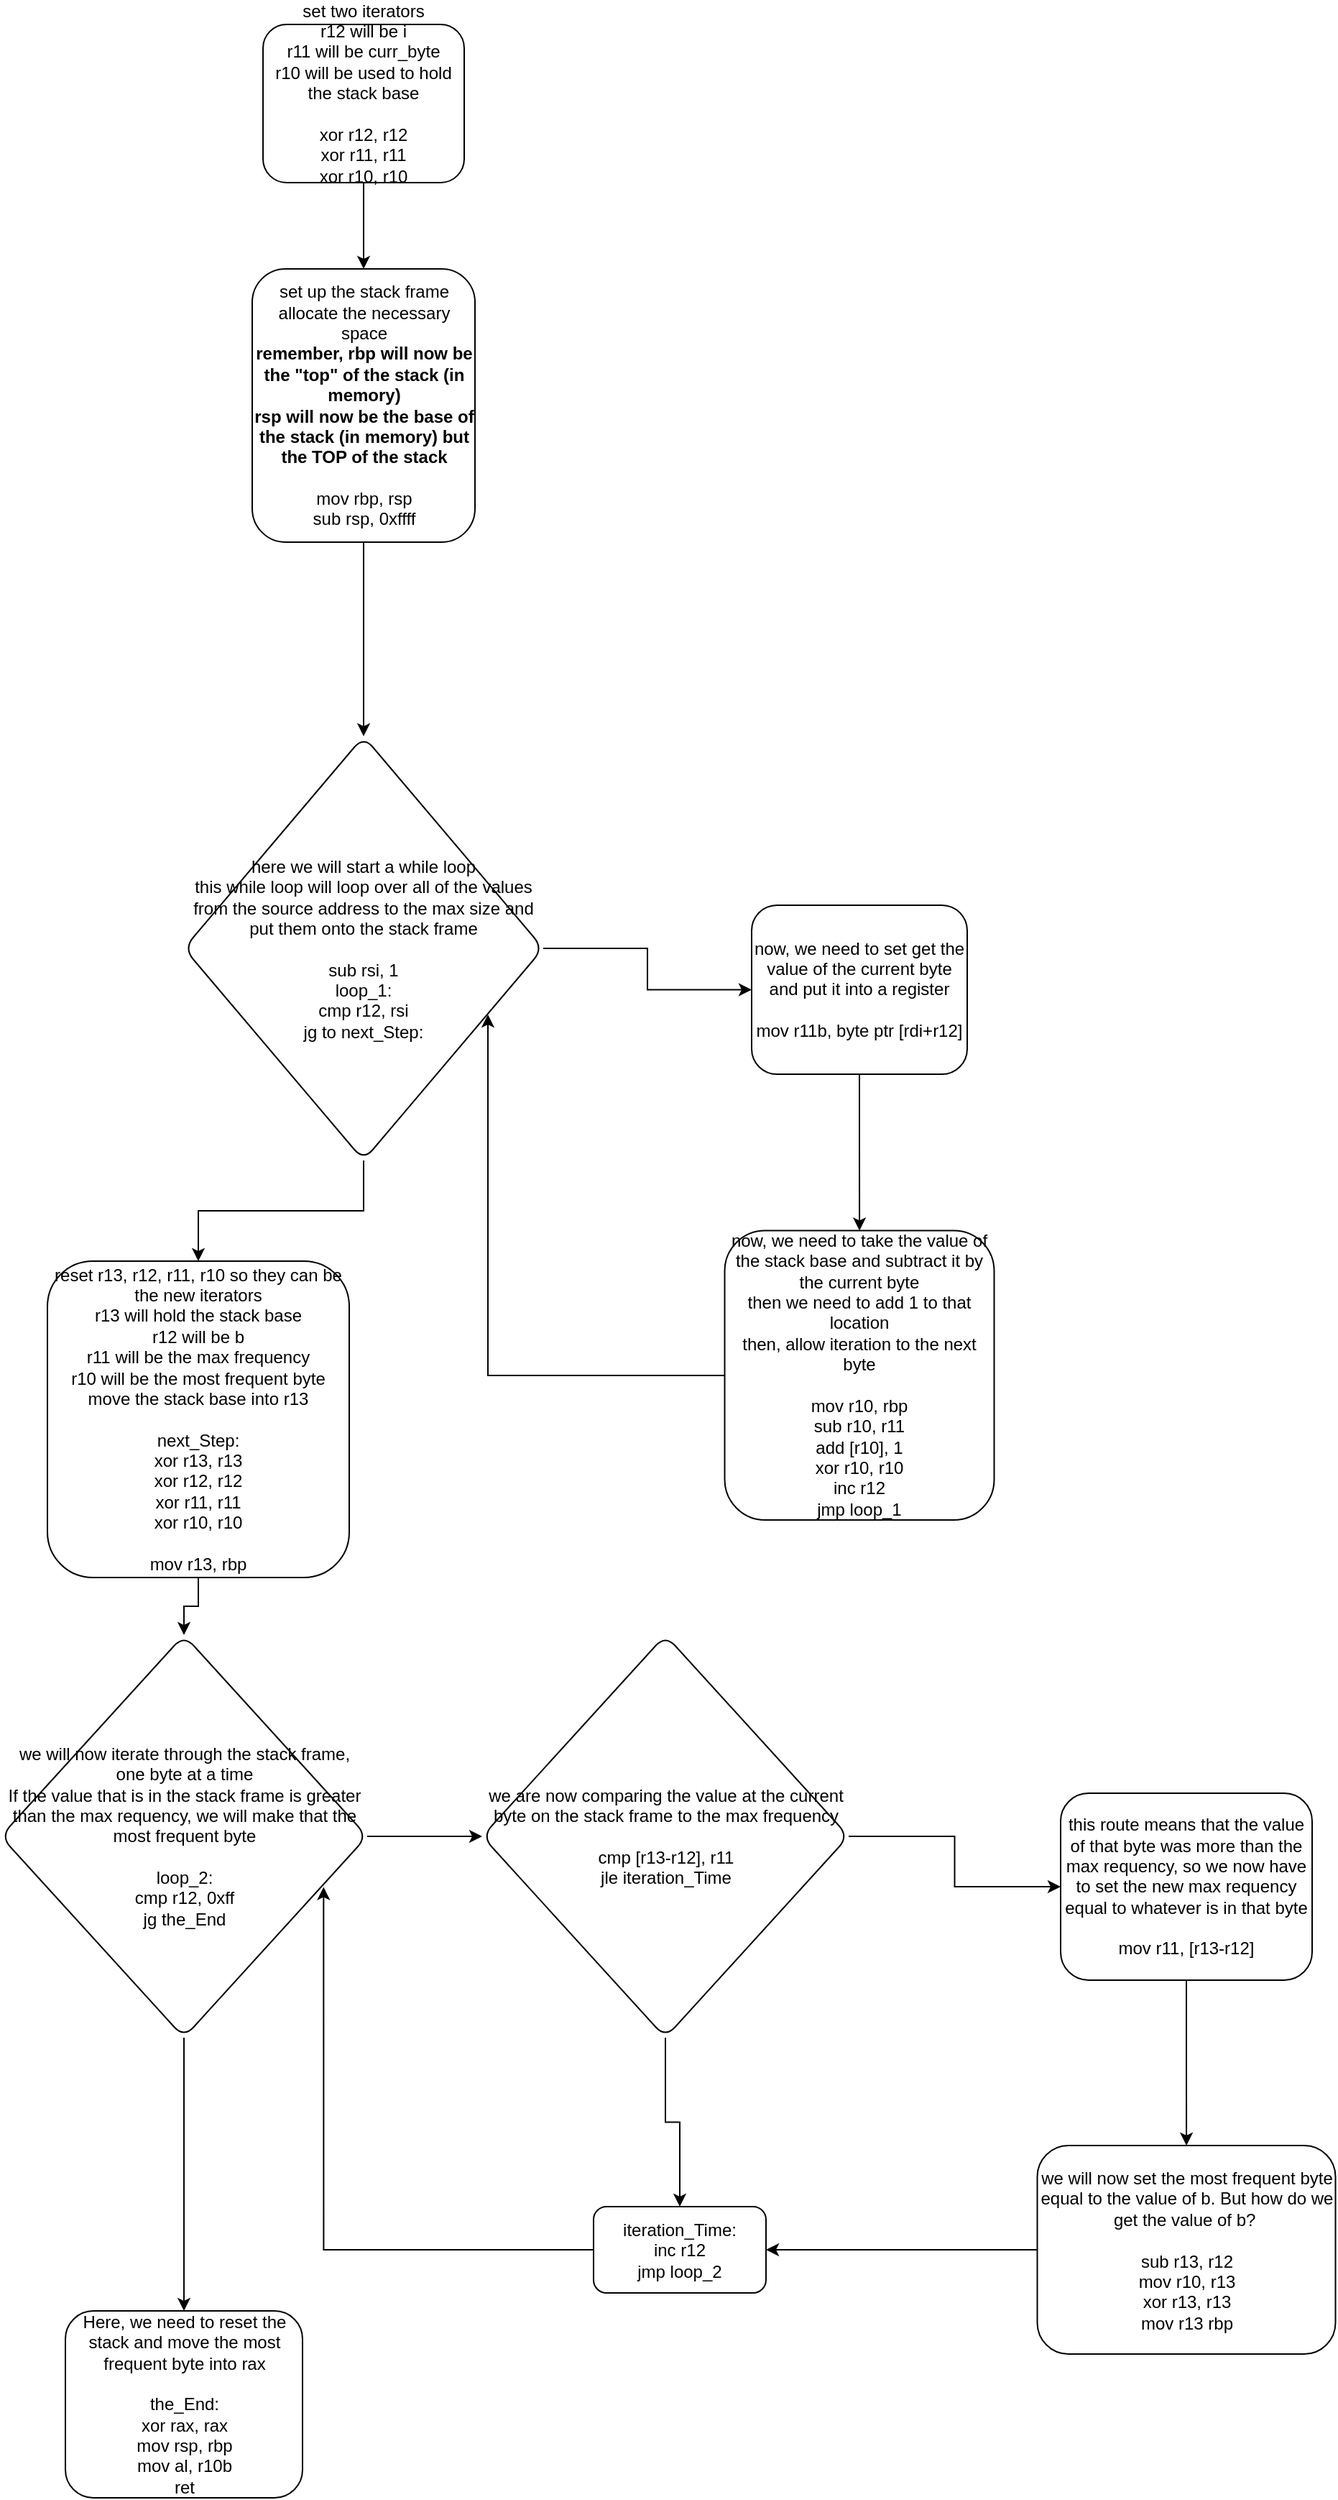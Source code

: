 <mxfile version="26.0.10">
  <diagram name="Page-1" id="QkVzNnFN1stSkrlY1I3k">
    <mxGraphModel dx="443" dy="521" grid="1" gridSize="10" guides="1" tooltips="1" connect="1" arrows="1" fold="1" page="1" pageScale="1" pageWidth="850" pageHeight="1100" math="0" shadow="0">
      <root>
        <mxCell id="0" />
        <mxCell id="1" parent="0" />
        <mxCell id="vSql_hrZCn5pN5BiE2Xt-2" value="" style="edgeStyle=orthogonalEdgeStyle;rounded=0;orthogonalLoop=1;jettySize=auto;html=1;" edge="1" parent="1" source="bKbmZp00sk1vcqRIi0Jt-1" target="vSql_hrZCn5pN5BiE2Xt-1">
          <mxGeometry relative="1" as="geometry" />
        </mxCell>
        <mxCell id="bKbmZp00sk1vcqRIi0Jt-1" value="set two iterators&lt;div&gt;r12 will be i&lt;/div&gt;&lt;div&gt;r11 will be curr_byte&lt;/div&gt;&lt;div&gt;r10 will be used to hold the stack base&lt;/div&gt;&lt;div&gt;&lt;br&gt;&lt;/div&gt;&lt;div&gt;xor r12, r12&lt;/div&gt;&lt;div&gt;xor r11, r11&lt;/div&gt;&lt;div&gt;xor r10, r10&lt;/div&gt;&lt;div&gt;&lt;br&gt;&lt;/div&gt;" style="rounded=1;whiteSpace=wrap;html=1;" parent="1" vertex="1">
          <mxGeometry x="320" y="20" width="140" height="110" as="geometry" />
        </mxCell>
        <mxCell id="vSql_hrZCn5pN5BiE2Xt-4" value="" style="edgeStyle=orthogonalEdgeStyle;rounded=0;orthogonalLoop=1;jettySize=auto;html=1;" edge="1" parent="1" source="vSql_hrZCn5pN5BiE2Xt-1" target="vSql_hrZCn5pN5BiE2Xt-3">
          <mxGeometry relative="1" as="geometry" />
        </mxCell>
        <mxCell id="vSql_hrZCn5pN5BiE2Xt-1" value="set up the stack frame&lt;div&gt;allocate the necessary space&lt;/div&gt;&lt;div&gt;&lt;b&gt;remember, rbp will now be the &quot;top&quot; of the stack (in memory)&lt;/b&gt;&lt;/div&gt;&lt;div&gt;&lt;b&gt;rsp will now be the base of the stack (in memory) but the TOP of the stack&lt;/b&gt;&lt;/div&gt;&lt;div&gt;&lt;br&gt;&lt;/div&gt;&lt;div&gt;mov rbp, rsp&lt;/div&gt;&lt;div&gt;sub rsp, 0xffff&lt;/div&gt;" style="whiteSpace=wrap;html=1;rounded=1;" vertex="1" parent="1">
          <mxGeometry x="312.5" y="190" width="155" height="190" as="geometry" />
        </mxCell>
        <mxCell id="vSql_hrZCn5pN5BiE2Xt-6" value="" style="edgeStyle=orthogonalEdgeStyle;rounded=0;orthogonalLoop=1;jettySize=auto;html=1;" edge="1" parent="1" source="vSql_hrZCn5pN5BiE2Xt-3" target="vSql_hrZCn5pN5BiE2Xt-5">
          <mxGeometry relative="1" as="geometry" />
        </mxCell>
        <mxCell id="vSql_hrZCn5pN5BiE2Xt-11" value="" style="edgeStyle=orthogonalEdgeStyle;rounded=0;orthogonalLoop=1;jettySize=auto;html=1;" edge="1" parent="1" source="vSql_hrZCn5pN5BiE2Xt-3" target="vSql_hrZCn5pN5BiE2Xt-10">
          <mxGeometry relative="1" as="geometry" />
        </mxCell>
        <mxCell id="vSql_hrZCn5pN5BiE2Xt-3" value="here we will start a while loop&lt;div&gt;this while loop will loop over all of the values from the source address to the max size and put them onto the stack frame&lt;/div&gt;&lt;div&gt;&lt;br&gt;&lt;/div&gt;&lt;div&gt;sub rsi, 1&lt;/div&gt;&lt;div&gt;loop_1:&lt;/div&gt;&lt;div&gt;cmp r12, rsi&lt;/div&gt;&lt;div&gt;jg to next_Step:&lt;/div&gt;" style="rhombus;whiteSpace=wrap;html=1;rounded=1;" vertex="1" parent="1">
          <mxGeometry x="265" y="515" width="250" height="295" as="geometry" />
        </mxCell>
        <mxCell id="vSql_hrZCn5pN5BiE2Xt-8" value="" style="edgeStyle=orthogonalEdgeStyle;rounded=0;orthogonalLoop=1;jettySize=auto;html=1;" edge="1" parent="1" source="vSql_hrZCn5pN5BiE2Xt-5" target="vSql_hrZCn5pN5BiE2Xt-7">
          <mxGeometry relative="1" as="geometry" />
        </mxCell>
        <mxCell id="vSql_hrZCn5pN5BiE2Xt-5" value="now, we need to set get the value of the current byte and put it into a register&lt;div&gt;&lt;br&gt;&lt;/div&gt;&lt;div&gt;mov r11b, byte ptr [rdi+r12]&lt;/div&gt;" style="whiteSpace=wrap;html=1;rounded=1;" vertex="1" parent="1">
          <mxGeometry x="660" y="632.5" width="150" height="117.5" as="geometry" />
        </mxCell>
        <mxCell id="vSql_hrZCn5pN5BiE2Xt-7" value="now, we need to take the value of the stack base and subtract it by the current byte&lt;div&gt;then we need to add 1 to that location&lt;/div&gt;&lt;div&gt;then, allow iteration to the next byte&lt;/div&gt;&lt;div&gt;&lt;br&gt;&lt;/div&gt;&lt;div&gt;mov r10, rbp&lt;/div&gt;&lt;div&gt;sub r10, r11&lt;/div&gt;&lt;div&gt;add [r10], 1&lt;/div&gt;&lt;div&gt;xor r10, r10&lt;/div&gt;&lt;div&gt;inc r12&lt;/div&gt;&lt;div&gt;jmp loop_1&lt;/div&gt;" style="whiteSpace=wrap;html=1;rounded=1;" vertex="1" parent="1">
          <mxGeometry x="641.25" y="858.75" width="187.5" height="201.25" as="geometry" />
        </mxCell>
        <mxCell id="vSql_hrZCn5pN5BiE2Xt-9" style="edgeStyle=orthogonalEdgeStyle;rounded=0;orthogonalLoop=1;jettySize=auto;html=1;entryX=0.846;entryY=0.656;entryDx=0;entryDy=0;entryPerimeter=0;" edge="1" parent="1" source="vSql_hrZCn5pN5BiE2Xt-7" target="vSql_hrZCn5pN5BiE2Xt-3">
          <mxGeometry relative="1" as="geometry" />
        </mxCell>
        <mxCell id="vSql_hrZCn5pN5BiE2Xt-13" value="" style="edgeStyle=orthogonalEdgeStyle;rounded=0;orthogonalLoop=1;jettySize=auto;html=1;" edge="1" parent="1" source="vSql_hrZCn5pN5BiE2Xt-10" target="vSql_hrZCn5pN5BiE2Xt-12">
          <mxGeometry relative="1" as="geometry" />
        </mxCell>
        <mxCell id="vSql_hrZCn5pN5BiE2Xt-10" value="reset r13, r12, r11, r10 so they can be the new iterators&lt;div&gt;r13 will hold the stack base&lt;br&gt;&lt;div&gt;r12 will be b&lt;/div&gt;&lt;div&gt;r11 will be the max frequency&lt;/div&gt;&lt;div&gt;r10 will be the most frequent byte&lt;/div&gt;&lt;div&gt;move the stack base into r13&lt;br&gt;&lt;div&gt;&lt;br&gt;&lt;/div&gt;&lt;div&gt;next_Step:&lt;/div&gt;&lt;div&gt;xor r13, r13&lt;/div&gt;&lt;div&gt;xor r12, r12&lt;/div&gt;&lt;div&gt;xor r11, r11&lt;/div&gt;&lt;div&gt;xor r10, r10&lt;/div&gt;&lt;/div&gt;&lt;/div&gt;&lt;div&gt;&lt;br&gt;&lt;/div&gt;&lt;div&gt;mov r13, rbp&lt;/div&gt;" style="whiteSpace=wrap;html=1;rounded=1;" vertex="1" parent="1">
          <mxGeometry x="170" y="880" width="210" height="220" as="geometry" />
        </mxCell>
        <mxCell id="vSql_hrZCn5pN5BiE2Xt-17" value="" style="edgeStyle=orthogonalEdgeStyle;rounded=0;orthogonalLoop=1;jettySize=auto;html=1;" edge="1" parent="1" source="vSql_hrZCn5pN5BiE2Xt-12" target="vSql_hrZCn5pN5BiE2Xt-16">
          <mxGeometry relative="1" as="geometry" />
        </mxCell>
        <mxCell id="vSql_hrZCn5pN5BiE2Xt-26" value="" style="edgeStyle=orthogonalEdgeStyle;rounded=0;orthogonalLoop=1;jettySize=auto;html=1;" edge="1" parent="1" source="vSql_hrZCn5pN5BiE2Xt-12" target="vSql_hrZCn5pN5BiE2Xt-25">
          <mxGeometry relative="1" as="geometry" />
        </mxCell>
        <mxCell id="vSql_hrZCn5pN5BiE2Xt-12" value="we will now iterate through the stack frame, one byte at a time&lt;div&gt;If the value that is in the stack frame is greater than the max requency, we will make that the most frequent byte&lt;/div&gt;&lt;div&gt;&lt;br&gt;&lt;/div&gt;&lt;div&gt;loop_2:&lt;/div&gt;&lt;div&gt;cmp r12, 0xff&lt;/div&gt;&lt;div&gt;jg the_End&lt;/div&gt;" style="rhombus;whiteSpace=wrap;html=1;rounded=1;" vertex="1" parent="1">
          <mxGeometry x="137.5" y="1140" width="255" height="280" as="geometry" />
        </mxCell>
        <mxCell id="vSql_hrZCn5pN5BiE2Xt-19" value="" style="edgeStyle=orthogonalEdgeStyle;rounded=0;orthogonalLoop=1;jettySize=auto;html=1;" edge="1" parent="1" source="vSql_hrZCn5pN5BiE2Xt-16" target="vSql_hrZCn5pN5BiE2Xt-18">
          <mxGeometry relative="1" as="geometry" />
        </mxCell>
        <mxCell id="vSql_hrZCn5pN5BiE2Xt-24" style="edgeStyle=orthogonalEdgeStyle;rounded=0;orthogonalLoop=1;jettySize=auto;html=1;entryX=0.5;entryY=0;entryDx=0;entryDy=0;" edge="1" parent="1" source="vSql_hrZCn5pN5BiE2Xt-16" target="vSql_hrZCn5pN5BiE2Xt-22">
          <mxGeometry relative="1" as="geometry" />
        </mxCell>
        <mxCell id="vSql_hrZCn5pN5BiE2Xt-16" value="we are now comparing the value at the current byte on the stack frame to the max frequency&lt;div&gt;&lt;br&gt;&lt;/div&gt;&lt;div&gt;cmp [r13-r12], r11&lt;/div&gt;&lt;div&gt;jle iteration_Time&lt;/div&gt;" style="rhombus;whiteSpace=wrap;html=1;rounded=1;" vertex="1" parent="1">
          <mxGeometry x="472.5" y="1140" width="255" height="280" as="geometry" />
        </mxCell>
        <mxCell id="vSql_hrZCn5pN5BiE2Xt-21" value="" style="edgeStyle=orthogonalEdgeStyle;rounded=0;orthogonalLoop=1;jettySize=auto;html=1;" edge="1" parent="1" source="vSql_hrZCn5pN5BiE2Xt-18" target="vSql_hrZCn5pN5BiE2Xt-20">
          <mxGeometry relative="1" as="geometry" />
        </mxCell>
        <mxCell id="vSql_hrZCn5pN5BiE2Xt-18" value="this route means that the value of that byte was more than the max requency, so we now have to set the new max requency equal to whatever is in that byte&lt;div&gt;&lt;br&gt;&lt;/div&gt;&lt;div&gt;mov r11, [r13-r12]&lt;/div&gt;" style="whiteSpace=wrap;html=1;rounded=1;" vertex="1" parent="1">
          <mxGeometry x="875" y="1250" width="175" height="130" as="geometry" />
        </mxCell>
        <mxCell id="vSql_hrZCn5pN5BiE2Xt-23" value="" style="edgeStyle=orthogonalEdgeStyle;rounded=0;orthogonalLoop=1;jettySize=auto;html=1;" edge="1" parent="1" source="vSql_hrZCn5pN5BiE2Xt-20" target="vSql_hrZCn5pN5BiE2Xt-22">
          <mxGeometry relative="1" as="geometry" />
        </mxCell>
        <mxCell id="vSql_hrZCn5pN5BiE2Xt-20" value="we will now set the most frequent byte equal to the value of b. But how do we get the value of b?&amp;nbsp;&lt;div&gt;&lt;br&gt;&lt;/div&gt;&lt;div&gt;sub r13, r12&lt;/div&gt;&lt;div&gt;mov r10, r13&lt;/div&gt;&lt;div&gt;xor r13, r13&lt;/div&gt;&lt;div&gt;mov r13 rbp&lt;/div&gt;" style="whiteSpace=wrap;html=1;rounded=1;" vertex="1" parent="1">
          <mxGeometry x="858.75" y="1495" width="207.5" height="145" as="geometry" />
        </mxCell>
        <mxCell id="vSql_hrZCn5pN5BiE2Xt-22" value="iteration_Time:&lt;div&gt;inc r12&lt;/div&gt;&lt;div&gt;jmp loop_2&lt;/div&gt;" style="whiteSpace=wrap;html=1;rounded=1;" vertex="1" parent="1">
          <mxGeometry x="550" y="1537.5" width="120" height="60" as="geometry" />
        </mxCell>
        <mxCell id="vSql_hrZCn5pN5BiE2Xt-25" value="&lt;div&gt;Here, we need to reset the stack and move the most frequent byte into rax&lt;/div&gt;&lt;div&gt;&lt;br&gt;&lt;/div&gt;the_End:&lt;div&gt;xor rax, rax&lt;br&gt;&lt;div&gt;mov rsp, rbp&lt;/div&gt;&lt;div&gt;mov al, r10b&lt;/div&gt;&lt;div&gt;ret&lt;/div&gt;&lt;/div&gt;" style="whiteSpace=wrap;html=1;rounded=1;" vertex="1" parent="1">
          <mxGeometry x="182.5" y="1610" width="165" height="130" as="geometry" />
        </mxCell>
        <mxCell id="vSql_hrZCn5pN5BiE2Xt-27" style="edgeStyle=orthogonalEdgeStyle;rounded=0;orthogonalLoop=1;jettySize=auto;html=1;entryX=0.881;entryY=0.626;entryDx=0;entryDy=0;entryPerimeter=0;" edge="1" parent="1" source="vSql_hrZCn5pN5BiE2Xt-22" target="vSql_hrZCn5pN5BiE2Xt-12">
          <mxGeometry relative="1" as="geometry" />
        </mxCell>
      </root>
    </mxGraphModel>
  </diagram>
</mxfile>
